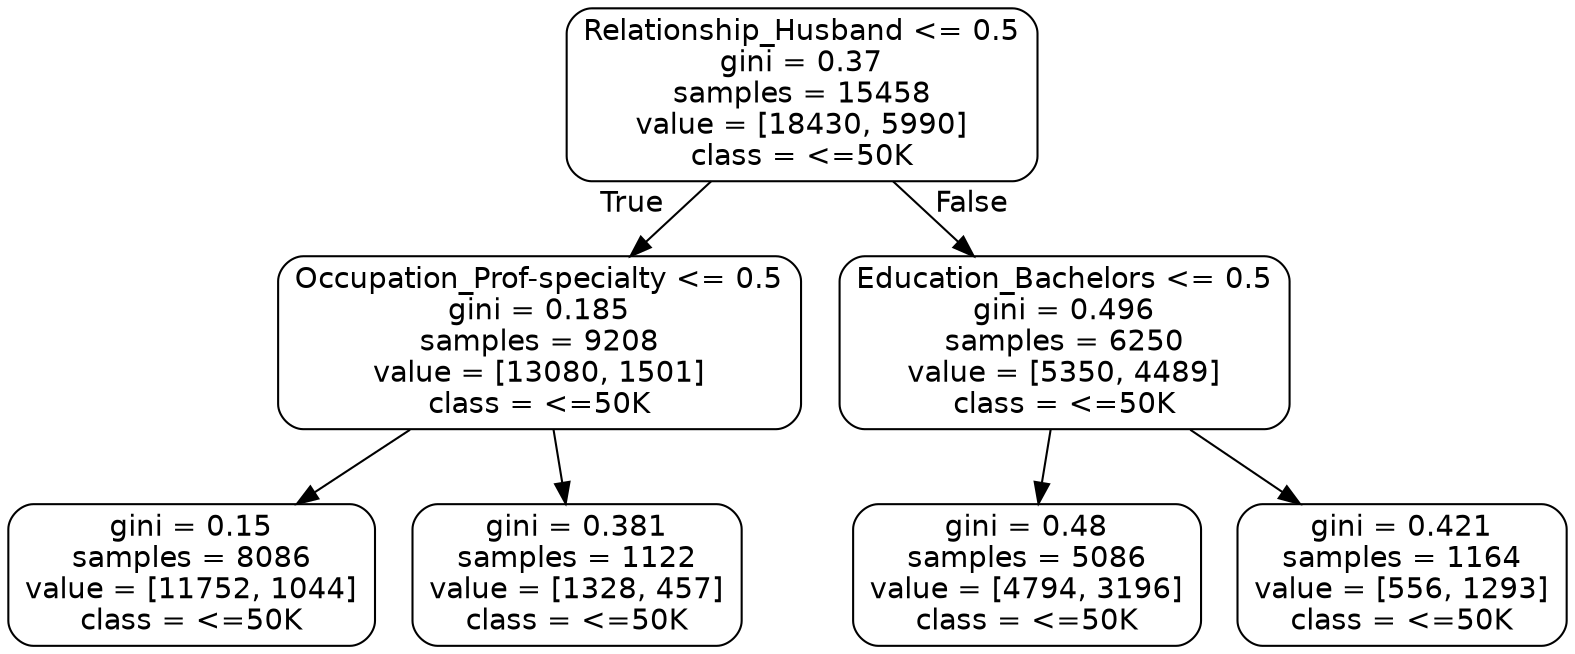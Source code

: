 digraph Tree {
node [shape=box, style="rounded", color="black", fontname=helvetica] ;
edge [fontname=helvetica] ;
0 [label="Relationship_Husband <= 0.5\ngini = 0.37\nsamples = 15458\nvalue = [18430, 5990]\nclass = <=50K"] ;
1 [label="Occupation_Prof-specialty <= 0.5\ngini = 0.185\nsamples = 9208\nvalue = [13080, 1501]\nclass = <=50K"] ;
0 -> 1 [labeldistance=2.5, labelangle=45, headlabel="True"] ;
2 [label="gini = 0.15\nsamples = 8086\nvalue = [11752, 1044]\nclass = <=50K"] ;
1 -> 2 ;
3 [label="gini = 0.381\nsamples = 1122\nvalue = [1328, 457]\nclass = <=50K"] ;
1 -> 3 ;
4 [label="Education_Bachelors <= 0.5\ngini = 0.496\nsamples = 6250\nvalue = [5350, 4489]\nclass = <=50K"] ;
0 -> 4 [labeldistance=2.5, labelangle=-45, headlabel="False"] ;
5 [label="gini = 0.48\nsamples = 5086\nvalue = [4794, 3196]\nclass = <=50K"] ;
4 -> 5 ;
6 [label="gini = 0.421\nsamples = 1164\nvalue = [556, 1293]\nclass = <=50K"] ;
4 -> 6 ;
}